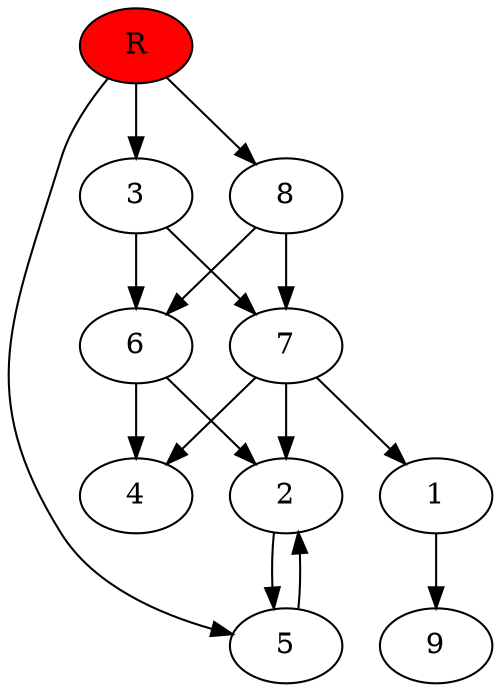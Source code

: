 digraph prb66248 {
	1
	2
	3
	4
	5
	6
	7
	8
	R [fillcolor="#ff0000" style=filled]
	1 -> 9
	2 -> 5
	3 -> 6
	3 -> 7
	5 -> 2
	6 -> 2
	6 -> 4
	7 -> 1
	7 -> 2
	7 -> 4
	8 -> 6
	8 -> 7
	R -> 3
	R -> 5
	R -> 8
}
